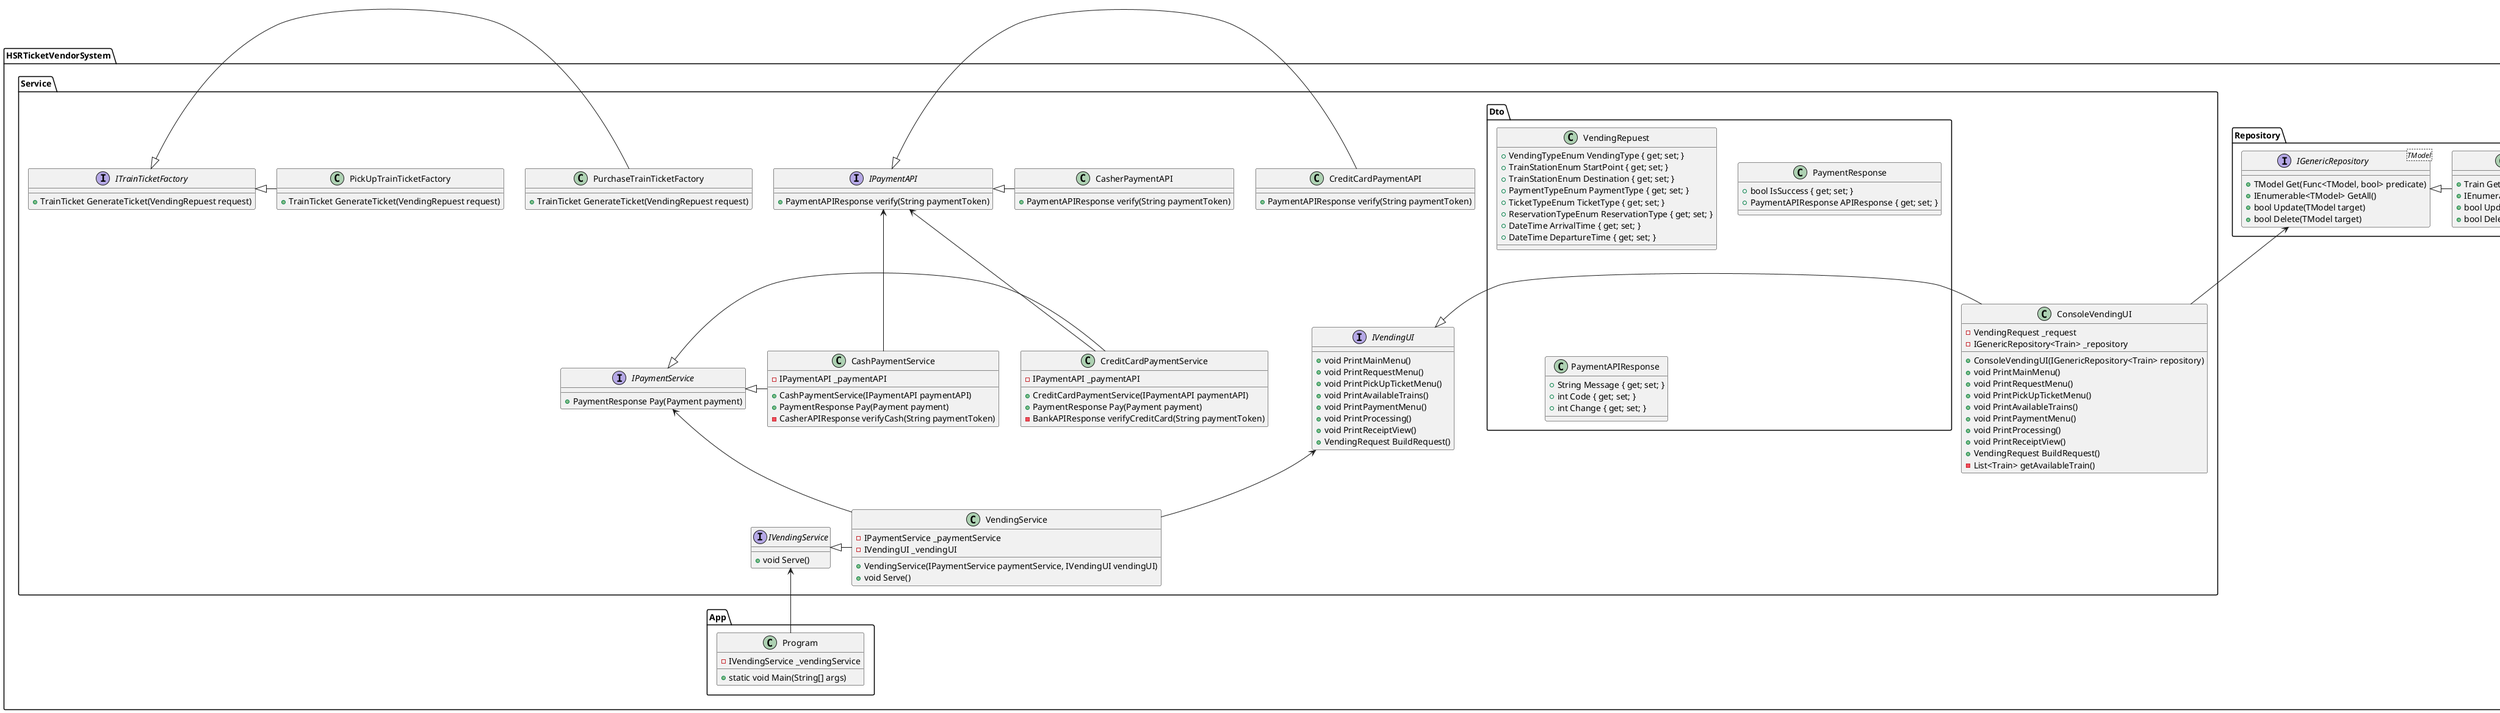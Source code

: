 @startuml HSRTicketVendorSystem

namespace HSRTicketVendorSystem.Model {

    enum TrainStationEnum {
        + Nangang
        + Taipei
        + Banqiao
        + Taoyuan
        + Hsinchu
        + Miaoli
        + Changhua
        + Yunlin
        + Chiayi
        + Tainan
        + Zuoying
    }

    enum TicketTypeEnum {
        + Adult
        + Child
        + Elder
    }

    enum ReservationTypeEnum {
        + Reserved
        + NonReserved
    }

    enum PaymentTypeEnum {
        + Cash
        + CreditCard
    }

    enum VendingTypeEnum {
        + Purchase
        + PickUp
    }

    class Payment {
        + PaymentTypeEnum PaymentTypeEnum { get; set; }
        + String PaymentToken { get; set; }
    }

    class TrainTicket {
        + String TicketId { get; set; }
        + TrainStationEnum StartPoint { get; set; }
        + TrainStationEnum Destination { get; set; }
        + String TrainNumber { get; set; }
        + PaymentTypeEnum PaymentType { get; set; }
        + TicketTypeEnum TicketType { get; set; }
        + ReservationTypeEnum ReservationType { get; set; }
        + DateTime ArrivalTime { get; set; }
        + DateTime DepartureTime { get; set; }
    }

    class TrainSeatReservation {
        + String SetId { get; set; }
        + bool IsServed { get; set; }
    }

    class TrainNode {
        + TrainStationEnum TrainStation { get; set; }
        + DateTime ArrivalTime { get; set; }
        + DateTime DepartureTime { get; set; }
    }

    class Train {
        + String TrainNumber { get; set; }
        + List<TrainNode> Route { get; set; }
        + List<TrainSeatReservation> { get; set; }
    }
}

namespace HSRTicketVendorSystem.Repository {
    interface IGenericRepository<TModel> {
        + TModel Get(Func<TModel, bool> predicate)
        + IEnumerable<TModel> GetAll()
        + bool Update(TModel target)
        + bool Delete(TModel target)
    }

    class TrainRepository {
        + Train Get(Func<Train, bool> predicate)
        + IEnumerable<Train> GetAll()
        + bool Update(Train target)
        + bool Delete(Train target)
    }

    IGenericRepository <|- TrainRepository
}

namespace HSRTicketVendorSystem.Service.Dto {
    class VendingRepuest {
        + VendingTypeEnum VendingType { get; set; }
        + TrainStationEnum StartPoint { get; set; }
        + TrainStationEnum Destination { get; set; }
        + PaymentTypeEnum PaymentType { get; set; }
        + TicketTypeEnum TicketType { get; set; }
        + ReservationTypeEnum ReservationType { get; set; }
        + DateTime ArrivalTime { get; set; }
        + DateTime DepartureTime { get; set; }
    }

    class PaymentResponse {
        + bool IsSuccess { get; set; }
        + PaymentAPIResponse APIResponse { get; set; }
    }

    class PaymentAPIResponse {
        + String Message { get; set; }
        + int Code { get; set; }
        + int Change { get; set; }
    }
}

namespace HSRTicketVendorSystem.Service {
    interface IVendingUI {
        + void PrintMainMenu()
        + void PrintRequestMenu()
        + void PrintPickUpTicketMenu()
        + void PrintAvailableTrains()
        + void PrintPaymentMenu()
        + void PrintProcessing()
        + void PrintReceiptView()
        + VendingRequest BuildRequest()
    }

    interface IVendingService {
        + void Serve()
    }

    interface ITrainTicketFactory {
        + TrainTicket GenerateTicket(VendingRepuest request)
    }

    interface IPaymentService {
        + PaymentResponse Pay(Payment payment)
    }

    interface IPaymentAPI {
        + PaymentAPIResponse verify(String paymentToken)
    }

    class CreditCardPaymentAPI {
        + PaymentAPIResponse verify(String paymentToken)
    }

    class CasherPaymentAPI {
        + PaymentAPIResponse verify(String paymentToken)
    }

    IPaymentAPI <|- CreditCardPaymentAPI
    IPaymentAPI <|- CasherPaymentAPI

    class ConsoleVendingUI {
        - VendingRequest _request
        - IGenericRepository<Train> _repository

        + ConsoleVendingUI(IGenericRepository<Train> repository)
        + void PrintMainMenu()
        + void PrintRequestMenu()
        + void PrintPickUpTicketMenu()
        + void PrintAvailableTrains()
        + void PrintPaymentMenu()
        + void PrintProcessing()
        + void PrintReceiptView()
        + VendingRequest BuildRequest()
        - List<Train> getAvailableTrain()
    }

    HSRTicketVendorSystem.Repository.IGenericRepository <-- ConsoleVendingUI

    class VendingService {
        - IPaymentService _paymentService
        - IVendingUI _vendingUI

        + VendingService(IPaymentService paymentService, IVendingUI vendingUI)
        + void Serve()
    }
    IPaymentService <-- VendingService
    IVendingUI <-- VendingService

    class PurchaseTrainTicketFactory {
        + TrainTicket GenerateTicket(VendingRepuest request)
    }

    class PickUpTrainTicketFactory {
        + TrainTicket GenerateTicket(VendingRepuest request)
    }

    class CreditCardPaymentService {
        - IPaymentAPI _paymentAPI

        + CreditCardPaymentService(IPaymentAPI paymentAPI)
        + PaymentResponse Pay(Payment payment)
        - BankAPIResponse verifyCreditCard(String paymentToken)
    }
    IPaymentAPI <-- CreditCardPaymentService

    class CashPaymentService {
        - IPaymentAPI _paymentAPI

        + CashPaymentService(IPaymentAPI paymentAPI)
        + PaymentResponse Pay(Payment payment)
        - CasherAPIResponse verifyCash(String paymentToken)
    }
    IPaymentAPI <-- CashPaymentService

    IVendingUI <|- ConsoleVendingUI
    IVendingService <|- VendingService
    ITrainTicketFactory <|- PurchaseTrainTicketFactory
    ITrainTicketFactory <|- PickUpTrainTicketFactory
    IPaymentService <|- CreditCardPaymentService
    IPaymentService <|- CashPaymentService
}

namespace HSRTicketVendorSystem.App {
    class Program {
        - IVendingService _vendingService

        + static void Main(String[] args)
    }

    HSRTicketVendorSystem.Service.IVendingService <-- Program
}

@enduml